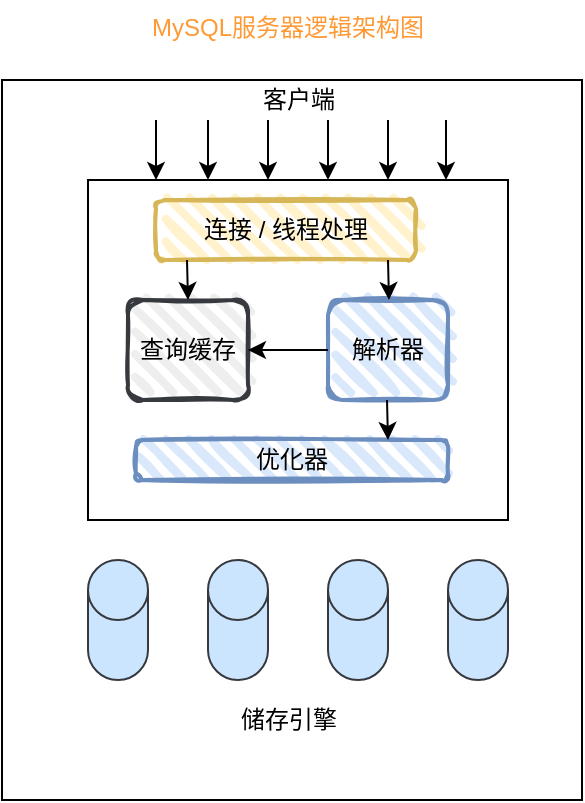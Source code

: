 <mxfile version="17.1.2" type="github">
  <diagram id="SCJoDIGsKwOt2shbwY_U" name="Page-1">
    <mxGraphModel dx="1422" dy="762" grid="1" gridSize="10" guides="1" tooltips="1" connect="1" arrows="1" fold="1" page="1" pageScale="1" pageWidth="827" pageHeight="1169" math="0" shadow="0">
      <root>
        <mxCell id="0" />
        <mxCell id="1" parent="0" />
        <mxCell id="6oeqmS8gKTmLkHaQEGi7-50" value="" style="rounded=0;whiteSpace=wrap;html=1;fontColor=#FF9933;" parent="1" vertex="1">
          <mxGeometry x="207" y="110" width="290" height="360" as="geometry" />
        </mxCell>
        <mxCell id="6oeqmS8gKTmLkHaQEGi7-1" value="" style="rounded=0;whiteSpace=wrap;html=1;" parent="1" vertex="1">
          <mxGeometry x="250" y="160" width="210" height="170" as="geometry" />
        </mxCell>
        <mxCell id="6oeqmS8gKTmLkHaQEGi7-2" value="" style="endArrow=classic;html=1;rounded=0;" parent="1" edge="1">
          <mxGeometry width="50" height="50" relative="1" as="geometry">
            <mxPoint x="284" y="130" as="sourcePoint" />
            <mxPoint x="284" y="160" as="targetPoint" />
          </mxGeometry>
        </mxCell>
        <mxCell id="6oeqmS8gKTmLkHaQEGi7-9" value="连接 / 线程处理" style="rounded=1;whiteSpace=wrap;html=1;strokeWidth=2;fillWeight=4;hachureGap=8;hachureAngle=45;fillColor=#fff2cc;sketch=1;strokeColor=#d6b656;" parent="1" vertex="1">
          <mxGeometry x="284" y="170" width="130" height="30" as="geometry" />
        </mxCell>
        <mxCell id="6oeqmS8gKTmLkHaQEGi7-10" value="查询缓存" style="rounded=1;whiteSpace=wrap;html=1;strokeWidth=2;fillWeight=4;hachureGap=8;hachureAngle=45;sketch=1;fillColor=#eeeeee;strokeColor=#36393d;" parent="1" vertex="1">
          <mxGeometry x="270" y="220" width="60" height="50" as="geometry" />
        </mxCell>
        <mxCell id="6oeqmS8gKTmLkHaQEGi7-11" value="解析器" style="rounded=1;whiteSpace=wrap;html=1;strokeWidth=2;fillWeight=4;hachureGap=8;hachureAngle=45;fillColor=#dae8fc;sketch=1;strokeColor=#6c8ebf;" parent="1" vertex="1">
          <mxGeometry x="370" y="220" width="60" height="50" as="geometry" />
        </mxCell>
        <mxCell id="6oeqmS8gKTmLkHaQEGi7-12" value="" style="endArrow=classic;html=1;rounded=0;entryX=0.5;entryY=0;entryDx=0;entryDy=0;" parent="1" target="6oeqmS8gKTmLkHaQEGi7-10" edge="1">
          <mxGeometry width="50" height="50" relative="1" as="geometry">
            <mxPoint x="299.5" y="200" as="sourcePoint" />
            <mxPoint x="300" y="210" as="targetPoint" />
          </mxGeometry>
        </mxCell>
        <mxCell id="6oeqmS8gKTmLkHaQEGi7-14" value="" style="endArrow=classic;html=1;rounded=0;entryX=0.5;entryY=0;entryDx=0;entryDy=0;" parent="1" edge="1">
          <mxGeometry width="50" height="50" relative="1" as="geometry">
            <mxPoint x="400" y="200" as="sourcePoint" />
            <mxPoint x="400.5" y="220" as="targetPoint" />
          </mxGeometry>
        </mxCell>
        <mxCell id="6oeqmS8gKTmLkHaQEGi7-17" value="" style="endArrow=classic;html=1;rounded=0;exitX=0;exitY=0.5;exitDx=0;exitDy=0;entryX=1;entryY=0.5;entryDx=0;entryDy=0;" parent="1" source="6oeqmS8gKTmLkHaQEGi7-11" target="6oeqmS8gKTmLkHaQEGi7-10" edge="1">
          <mxGeometry width="50" height="50" relative="1" as="geometry">
            <mxPoint x="340" y="220" as="sourcePoint" />
            <mxPoint x="340" y="260" as="targetPoint" />
          </mxGeometry>
        </mxCell>
        <mxCell id="6oeqmS8gKTmLkHaQEGi7-19" value="优化器" style="rounded=1;whiteSpace=wrap;html=1;strokeWidth=2;fillWeight=4;hachureGap=8;hachureAngle=45;fillColor=#dae8fc;sketch=1;strokeColor=#6c8ebf;" parent="1" vertex="1">
          <mxGeometry x="274" y="290" width="156" height="20" as="geometry" />
        </mxCell>
        <mxCell id="6oeqmS8gKTmLkHaQEGi7-20" value="" style="endArrow=classic;html=1;rounded=0;" parent="1" edge="1">
          <mxGeometry width="50" height="50" relative="1" as="geometry">
            <mxPoint x="399.5" y="270" as="sourcePoint" />
            <mxPoint x="400" y="290" as="targetPoint" />
          </mxGeometry>
        </mxCell>
        <mxCell id="6oeqmS8gKTmLkHaQEGi7-21" value="" style="shape=cylinder3;whiteSpace=wrap;html=1;boundedLbl=1;backgroundOutline=1;size=15;fillColor=#cce5ff;strokeColor=#36393d;" parent="1" vertex="1">
          <mxGeometry x="250" y="350" width="30" height="60" as="geometry" />
        </mxCell>
        <mxCell id="6oeqmS8gKTmLkHaQEGi7-25" value="" style="shape=cylinder3;whiteSpace=wrap;html=1;boundedLbl=1;backgroundOutline=1;size=15;fillColor=#cce5ff;strokeColor=#36393d;" parent="1" vertex="1">
          <mxGeometry x="310" y="350" width="30" height="60" as="geometry" />
        </mxCell>
        <mxCell id="6oeqmS8gKTmLkHaQEGi7-26" value="" style="shape=cylinder3;whiteSpace=wrap;html=1;boundedLbl=1;backgroundOutline=1;size=15;fillColor=#cce5ff;strokeColor=#36393d;" parent="1" vertex="1">
          <mxGeometry x="430" y="350" width="30" height="60" as="geometry" />
        </mxCell>
        <mxCell id="6oeqmS8gKTmLkHaQEGi7-29" value="" style="shape=cylinder3;whiteSpace=wrap;html=1;boundedLbl=1;backgroundOutline=1;size=15;fillColor=#cce5ff;strokeColor=#36393d;" parent="1" vertex="1">
          <mxGeometry x="370" y="350" width="30" height="60" as="geometry" />
        </mxCell>
        <mxCell id="6oeqmS8gKTmLkHaQEGi7-34" value="储存引擎" style="text;html=1;align=center;verticalAlign=middle;resizable=0;points=[];autosize=1;strokeColor=none;fillColor=none;" parent="1" vertex="1">
          <mxGeometry x="320" y="420" width="60" height="20" as="geometry" />
        </mxCell>
        <mxCell id="6oeqmS8gKTmLkHaQEGi7-37" value="客户端" style="text;html=1;align=center;verticalAlign=middle;resizable=0;points=[];autosize=1;strokeColor=none;fillColor=none;" parent="1" vertex="1">
          <mxGeometry x="330" y="110" width="50" height="20" as="geometry" />
        </mxCell>
        <mxCell id="6oeqmS8gKTmLkHaQEGi7-39" value="" style="endArrow=classic;html=1;rounded=0;" parent="1" edge="1">
          <mxGeometry width="50" height="50" relative="1" as="geometry">
            <mxPoint x="310" y="130" as="sourcePoint" />
            <mxPoint x="310" y="160" as="targetPoint" />
          </mxGeometry>
        </mxCell>
        <mxCell id="6oeqmS8gKTmLkHaQEGi7-40" value="" style="endArrow=classic;html=1;rounded=0;" parent="1" edge="1">
          <mxGeometry width="50" height="50" relative="1" as="geometry">
            <mxPoint x="370" y="130" as="sourcePoint" />
            <mxPoint x="370" y="160" as="targetPoint" />
          </mxGeometry>
        </mxCell>
        <mxCell id="6oeqmS8gKTmLkHaQEGi7-41" value="" style="endArrow=classic;html=1;rounded=0;" parent="1" edge="1">
          <mxGeometry width="50" height="50" relative="1" as="geometry">
            <mxPoint x="340" y="130" as="sourcePoint" />
            <mxPoint x="340" y="160" as="targetPoint" />
          </mxGeometry>
        </mxCell>
        <mxCell id="6oeqmS8gKTmLkHaQEGi7-43" value="" style="endArrow=classic;html=1;rounded=0;" parent="1" edge="1">
          <mxGeometry width="50" height="50" relative="1" as="geometry">
            <mxPoint x="400" y="130" as="sourcePoint" />
            <mxPoint x="400" y="160" as="targetPoint" />
          </mxGeometry>
        </mxCell>
        <mxCell id="6oeqmS8gKTmLkHaQEGi7-44" value="" style="endArrow=classic;html=1;rounded=0;" parent="1" edge="1">
          <mxGeometry width="50" height="50" relative="1" as="geometry">
            <mxPoint x="429" y="130" as="sourcePoint" />
            <mxPoint x="429" y="160" as="targetPoint" />
          </mxGeometry>
        </mxCell>
        <mxCell id="6oeqmS8gKTmLkHaQEGi7-48" value="MySQL服务器逻辑架构图" style="text;whiteSpace=wrap;html=1;fontColor=#FF9933;" parent="1" vertex="1">
          <mxGeometry x="280" y="70" width="160" height="30" as="geometry" />
        </mxCell>
      </root>
    </mxGraphModel>
  </diagram>
</mxfile>
